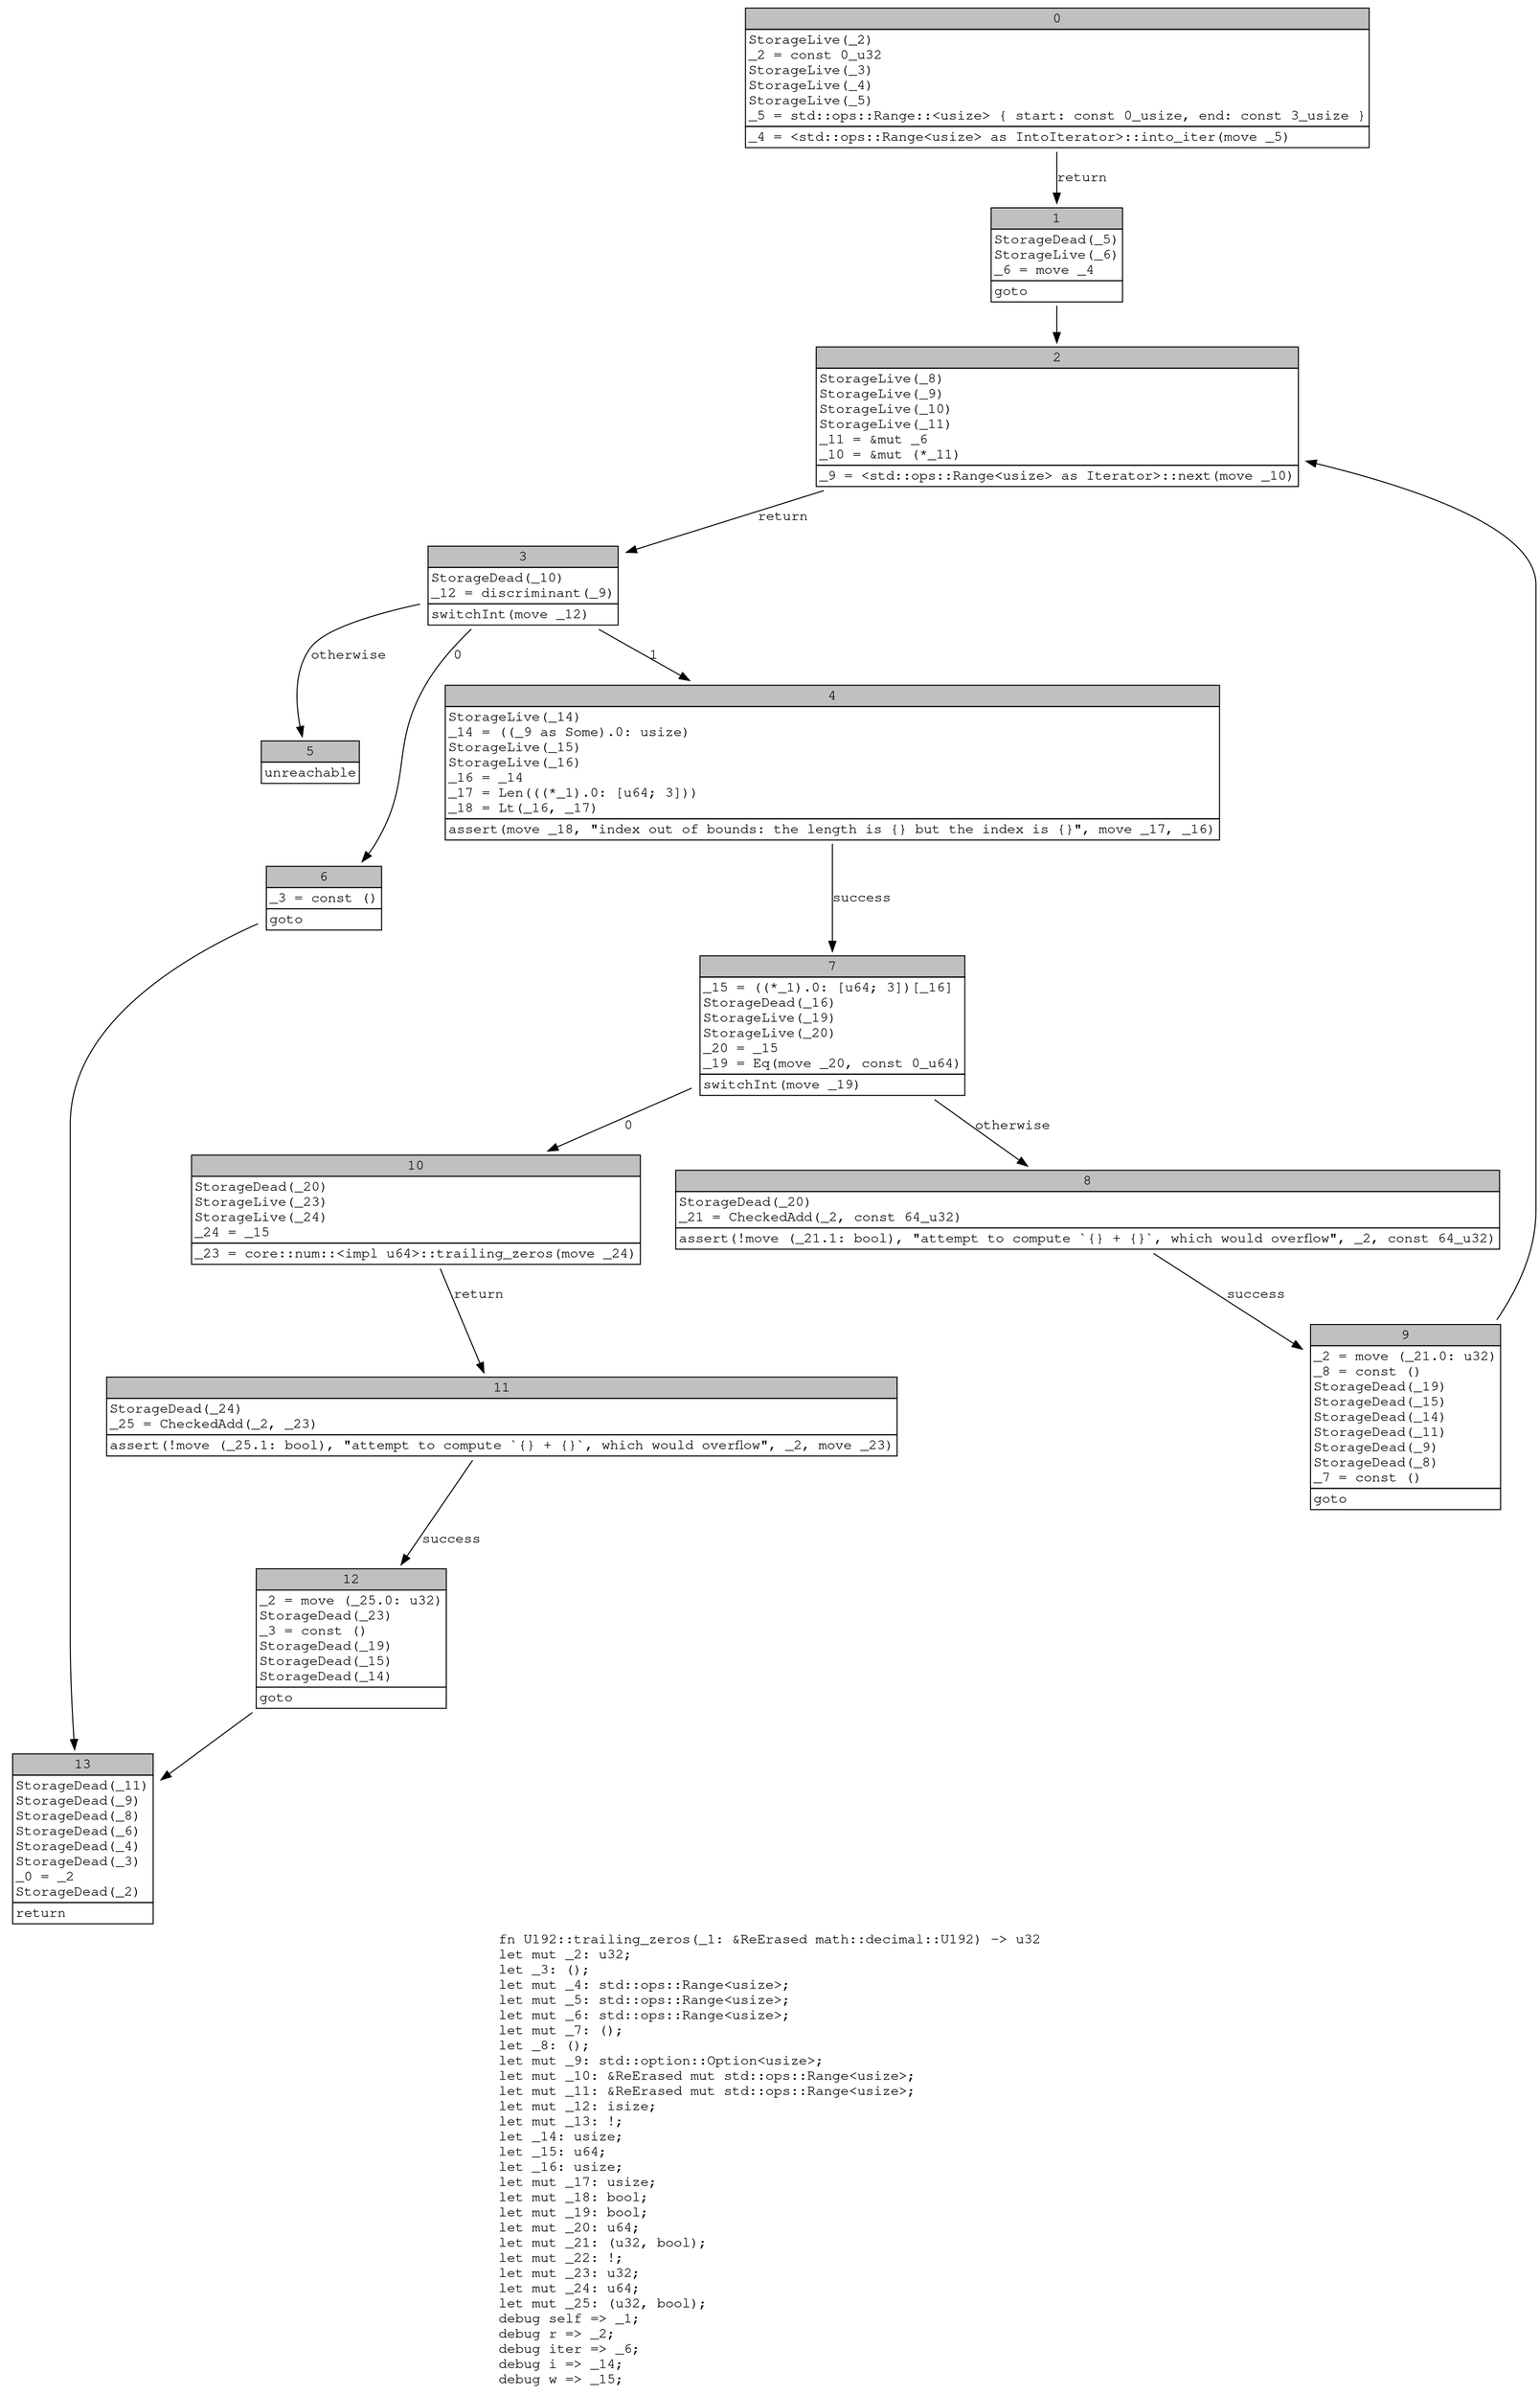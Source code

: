digraph Mir_0_813 {
    graph [fontname="Courier, monospace"];
    node [fontname="Courier, monospace"];
    edge [fontname="Courier, monospace"];
    label=<fn U192::trailing_zeros(_1: &amp;ReErased math::decimal::U192) -&gt; u32<br align="left"/>let mut _2: u32;<br align="left"/>let _3: ();<br align="left"/>let mut _4: std::ops::Range&lt;usize&gt;;<br align="left"/>let mut _5: std::ops::Range&lt;usize&gt;;<br align="left"/>let mut _6: std::ops::Range&lt;usize&gt;;<br align="left"/>let mut _7: ();<br align="left"/>let _8: ();<br align="left"/>let mut _9: std::option::Option&lt;usize&gt;;<br align="left"/>let mut _10: &amp;ReErased mut std::ops::Range&lt;usize&gt;;<br align="left"/>let mut _11: &amp;ReErased mut std::ops::Range&lt;usize&gt;;<br align="left"/>let mut _12: isize;<br align="left"/>let mut _13: !;<br align="left"/>let _14: usize;<br align="left"/>let _15: u64;<br align="left"/>let _16: usize;<br align="left"/>let mut _17: usize;<br align="left"/>let mut _18: bool;<br align="left"/>let mut _19: bool;<br align="left"/>let mut _20: u64;<br align="left"/>let mut _21: (u32, bool);<br align="left"/>let mut _22: !;<br align="left"/>let mut _23: u32;<br align="left"/>let mut _24: u64;<br align="left"/>let mut _25: (u32, bool);<br align="left"/>debug self =&gt; _1;<br align="left"/>debug r =&gt; _2;<br align="left"/>debug iter =&gt; _6;<br align="left"/>debug i =&gt; _14;<br align="left"/>debug w =&gt; _15;<br align="left"/>>;
    bb0__0_813 [shape="none", label=<<table border="0" cellborder="1" cellspacing="0"><tr><td bgcolor="gray" align="center" colspan="1">0</td></tr><tr><td align="left" balign="left">StorageLive(_2)<br/>_2 = const 0_u32<br/>StorageLive(_3)<br/>StorageLive(_4)<br/>StorageLive(_5)<br/>_5 = std::ops::Range::&lt;usize&gt; { start: const 0_usize, end: const 3_usize }<br/></td></tr><tr><td align="left">_4 = &lt;std::ops::Range&lt;usize&gt; as IntoIterator&gt;::into_iter(move _5)</td></tr></table>>];
    bb1__0_813 [shape="none", label=<<table border="0" cellborder="1" cellspacing="0"><tr><td bgcolor="gray" align="center" colspan="1">1</td></tr><tr><td align="left" balign="left">StorageDead(_5)<br/>StorageLive(_6)<br/>_6 = move _4<br/></td></tr><tr><td align="left">goto</td></tr></table>>];
    bb2__0_813 [shape="none", label=<<table border="0" cellborder="1" cellspacing="0"><tr><td bgcolor="gray" align="center" colspan="1">2</td></tr><tr><td align="left" balign="left">StorageLive(_8)<br/>StorageLive(_9)<br/>StorageLive(_10)<br/>StorageLive(_11)<br/>_11 = &amp;mut _6<br/>_10 = &amp;mut (*_11)<br/></td></tr><tr><td align="left">_9 = &lt;std::ops::Range&lt;usize&gt; as Iterator&gt;::next(move _10)</td></tr></table>>];
    bb3__0_813 [shape="none", label=<<table border="0" cellborder="1" cellspacing="0"><tr><td bgcolor="gray" align="center" colspan="1">3</td></tr><tr><td align="left" balign="left">StorageDead(_10)<br/>_12 = discriminant(_9)<br/></td></tr><tr><td align="left">switchInt(move _12)</td></tr></table>>];
    bb4__0_813 [shape="none", label=<<table border="0" cellborder="1" cellspacing="0"><tr><td bgcolor="gray" align="center" colspan="1">4</td></tr><tr><td align="left" balign="left">StorageLive(_14)<br/>_14 = ((_9 as Some).0: usize)<br/>StorageLive(_15)<br/>StorageLive(_16)<br/>_16 = _14<br/>_17 = Len(((*_1).0: [u64; 3]))<br/>_18 = Lt(_16, _17)<br/></td></tr><tr><td align="left">assert(move _18, &quot;index out of bounds: the length is {} but the index is {}&quot;, move _17, _16)</td></tr></table>>];
    bb5__0_813 [shape="none", label=<<table border="0" cellborder="1" cellspacing="0"><tr><td bgcolor="gray" align="center" colspan="1">5</td></tr><tr><td align="left">unreachable</td></tr></table>>];
    bb6__0_813 [shape="none", label=<<table border="0" cellborder="1" cellspacing="0"><tr><td bgcolor="gray" align="center" colspan="1">6</td></tr><tr><td align="left" balign="left">_3 = const ()<br/></td></tr><tr><td align="left">goto</td></tr></table>>];
    bb7__0_813 [shape="none", label=<<table border="0" cellborder="1" cellspacing="0"><tr><td bgcolor="gray" align="center" colspan="1">7</td></tr><tr><td align="left" balign="left">_15 = ((*_1).0: [u64; 3])[_16]<br/>StorageDead(_16)<br/>StorageLive(_19)<br/>StorageLive(_20)<br/>_20 = _15<br/>_19 = Eq(move _20, const 0_u64)<br/></td></tr><tr><td align="left">switchInt(move _19)</td></tr></table>>];
    bb8__0_813 [shape="none", label=<<table border="0" cellborder="1" cellspacing="0"><tr><td bgcolor="gray" align="center" colspan="1">8</td></tr><tr><td align="left" balign="left">StorageDead(_20)<br/>_21 = CheckedAdd(_2, const 64_u32)<br/></td></tr><tr><td align="left">assert(!move (_21.1: bool), &quot;attempt to compute `{} + {}`, which would overflow&quot;, _2, const 64_u32)</td></tr></table>>];
    bb9__0_813 [shape="none", label=<<table border="0" cellborder="1" cellspacing="0"><tr><td bgcolor="gray" align="center" colspan="1">9</td></tr><tr><td align="left" balign="left">_2 = move (_21.0: u32)<br/>_8 = const ()<br/>StorageDead(_19)<br/>StorageDead(_15)<br/>StorageDead(_14)<br/>StorageDead(_11)<br/>StorageDead(_9)<br/>StorageDead(_8)<br/>_7 = const ()<br/></td></tr><tr><td align="left">goto</td></tr></table>>];
    bb10__0_813 [shape="none", label=<<table border="0" cellborder="1" cellspacing="0"><tr><td bgcolor="gray" align="center" colspan="1">10</td></tr><tr><td align="left" balign="left">StorageDead(_20)<br/>StorageLive(_23)<br/>StorageLive(_24)<br/>_24 = _15<br/></td></tr><tr><td align="left">_23 = core::num::&lt;impl u64&gt;::trailing_zeros(move _24)</td></tr></table>>];
    bb11__0_813 [shape="none", label=<<table border="0" cellborder="1" cellspacing="0"><tr><td bgcolor="gray" align="center" colspan="1">11</td></tr><tr><td align="left" balign="left">StorageDead(_24)<br/>_25 = CheckedAdd(_2, _23)<br/></td></tr><tr><td align="left">assert(!move (_25.1: bool), &quot;attempt to compute `{} + {}`, which would overflow&quot;, _2, move _23)</td></tr></table>>];
    bb12__0_813 [shape="none", label=<<table border="0" cellborder="1" cellspacing="0"><tr><td bgcolor="gray" align="center" colspan="1">12</td></tr><tr><td align="left" balign="left">_2 = move (_25.0: u32)<br/>StorageDead(_23)<br/>_3 = const ()<br/>StorageDead(_19)<br/>StorageDead(_15)<br/>StorageDead(_14)<br/></td></tr><tr><td align="left">goto</td></tr></table>>];
    bb13__0_813 [shape="none", label=<<table border="0" cellborder="1" cellspacing="0"><tr><td bgcolor="gray" align="center" colspan="1">13</td></tr><tr><td align="left" balign="left">StorageDead(_11)<br/>StorageDead(_9)<br/>StorageDead(_8)<br/>StorageDead(_6)<br/>StorageDead(_4)<br/>StorageDead(_3)<br/>_0 = _2<br/>StorageDead(_2)<br/></td></tr><tr><td align="left">return</td></tr></table>>];
    bb0__0_813 -> bb1__0_813 [label="return"];
    bb1__0_813 -> bb2__0_813 [label=""];
    bb2__0_813 -> bb3__0_813 [label="return"];
    bb3__0_813 -> bb6__0_813 [label="0"];
    bb3__0_813 -> bb4__0_813 [label="1"];
    bb3__0_813 -> bb5__0_813 [label="otherwise"];
    bb4__0_813 -> bb7__0_813 [label="success"];
    bb6__0_813 -> bb13__0_813 [label=""];
    bb7__0_813 -> bb10__0_813 [label="0"];
    bb7__0_813 -> bb8__0_813 [label="otherwise"];
    bb8__0_813 -> bb9__0_813 [label="success"];
    bb9__0_813 -> bb2__0_813 [label=""];
    bb10__0_813 -> bb11__0_813 [label="return"];
    bb11__0_813 -> bb12__0_813 [label="success"];
    bb12__0_813 -> bb13__0_813 [label=""];
}
